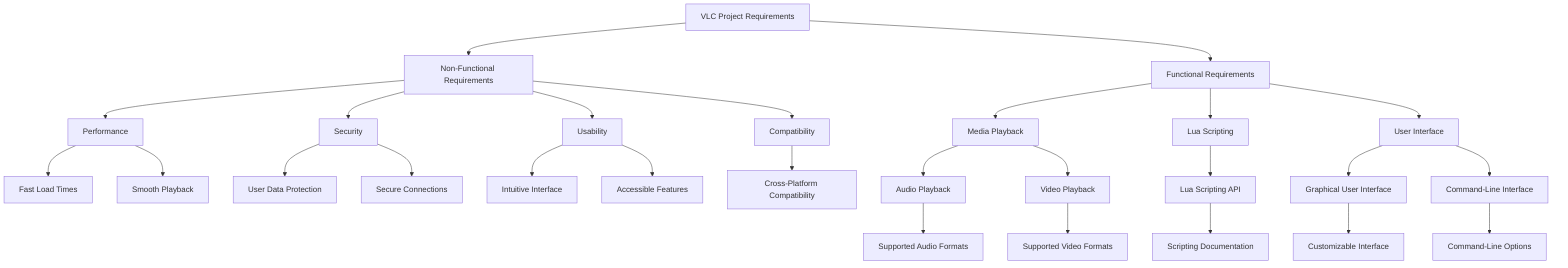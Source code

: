 graph TD
    A[VLC Project Requirements] --> B[Functional Requirements]
    A --> C[Non-Functional Requirements]
    B --> D[Media Playback]
    B --> E[Lua Scripting]
    B --> F[User Interface]
    C --> G[Performance]
    C --> H[Security]
    C --> I[Usability]
    C --> J[Compatibility]
    G --> K[Fast Load Times]
    G --> L[Smooth Playback]
    H --> M[User Data Protection]
    H --> N[Secure Connections]
    I --> O[Intuitive Interface]
    I --> P[Accessible Features]
    J --> Q[Cross-Platform Compatibility]
    D --> R[Audio Playback]
    D --> S[Video Playback]
    E --> T[Lua Scripting API]
    F --> U[Graphical User Interface]
    F --> V[Command-Line Interface]
    R --> W[Supported Audio Formats]
    S --> X[Supported Video Formats]
    T --> Y[Scripting Documentation]
    U --> Z[Customizable Interface]
    V --> AA[Command-Line Options]